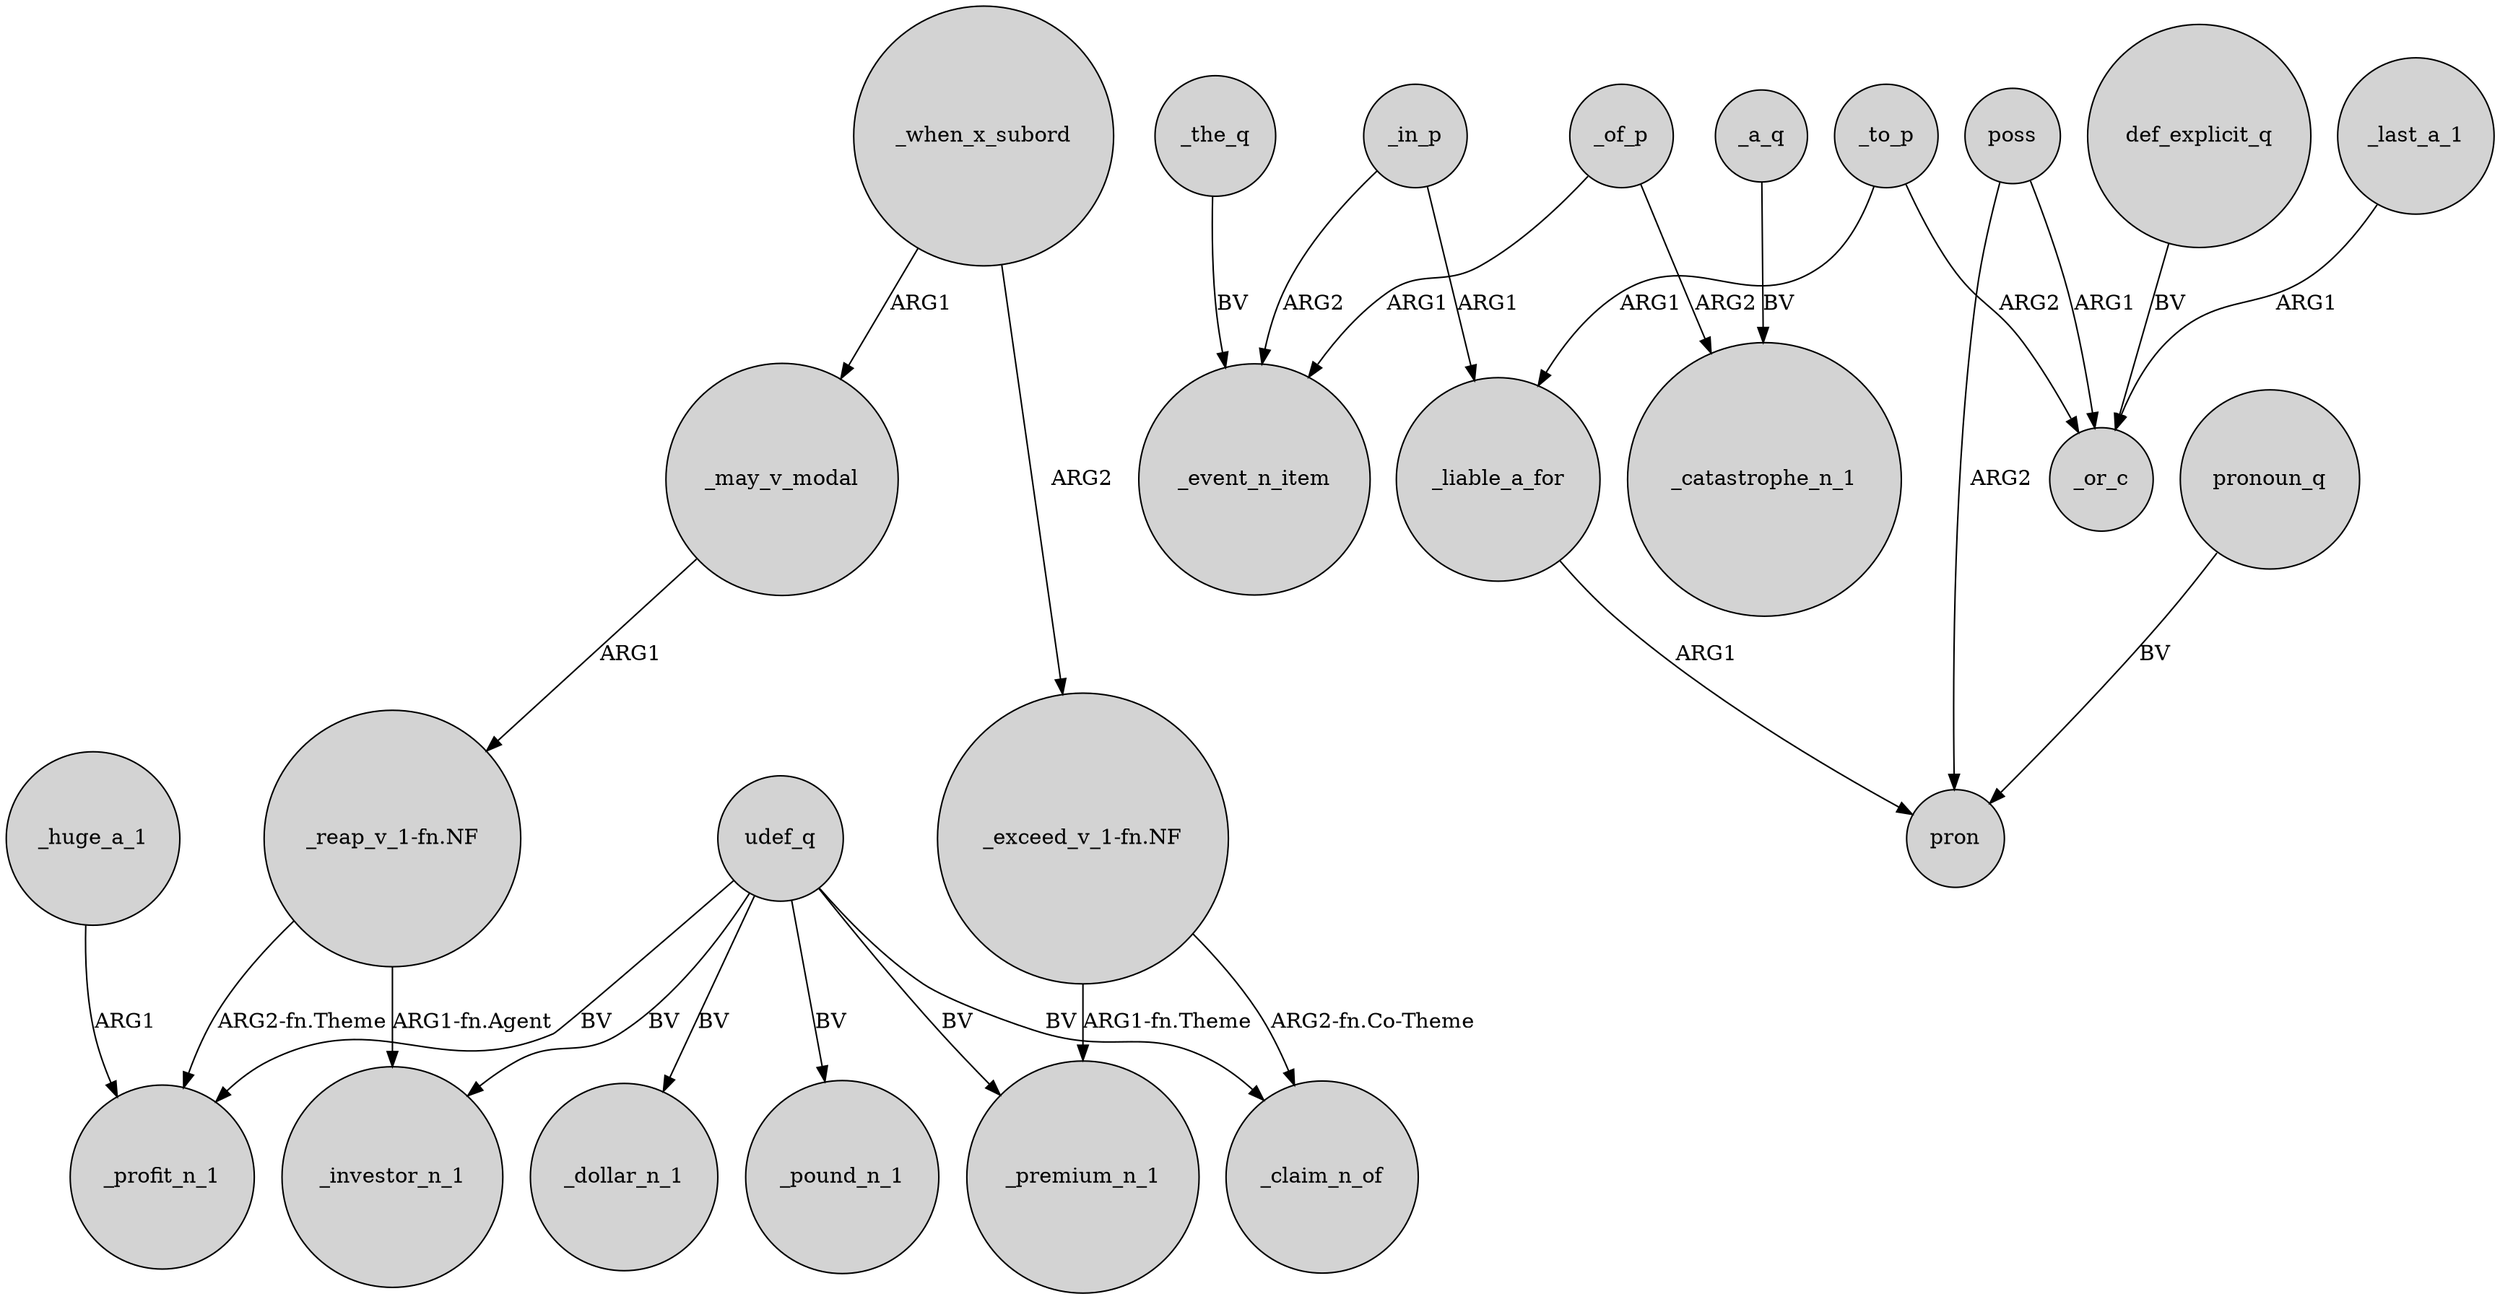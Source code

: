 digraph {
	node [shape=circle style=filled]
	"_reap_v_1-fn.NF" -> _profit_n_1 [label="ARG2-fn.Theme"]
	_when_x_subord -> _may_v_modal [label=ARG1]
	udef_q -> _premium_n_1 [label=BV]
	poss -> pron [label=ARG2]
	_of_p -> _catastrophe_n_1 [label=ARG2]
	udef_q -> _investor_n_1 [label=BV]
	def_explicit_q -> _or_c [label=BV]
	_in_p -> _event_n_item [label=ARG2]
	"_exceed_v_1-fn.NF" -> _claim_n_of [label="ARG2-fn.Co-Theme"]
	_in_p -> _liable_a_for [label=ARG1]
	_to_p -> _liable_a_for [label=ARG1]
	_liable_a_for -> pron [label=ARG1]
	"_reap_v_1-fn.NF" -> _investor_n_1 [label="ARG1-fn.Agent"]
	_may_v_modal -> "_reap_v_1-fn.NF" [label=ARG1]
	_to_p -> _or_c [label=ARG2]
	_huge_a_1 -> _profit_n_1 [label=ARG1]
	_of_p -> _event_n_item [label=ARG1]
	udef_q -> _pound_n_1 [label=BV]
	pronoun_q -> pron [label=BV]
	_last_a_1 -> _or_c [label=ARG1]
	_a_q -> _catastrophe_n_1 [label=BV]
	"_exceed_v_1-fn.NF" -> _premium_n_1 [label="ARG1-fn.Theme"]
	_when_x_subord -> "_exceed_v_1-fn.NF" [label=ARG2]
	udef_q -> _profit_n_1 [label=BV]
	udef_q -> _claim_n_of [label=BV]
	udef_q -> _dollar_n_1 [label=BV]
	poss -> _or_c [label=ARG1]
	_the_q -> _event_n_item [label=BV]
}
